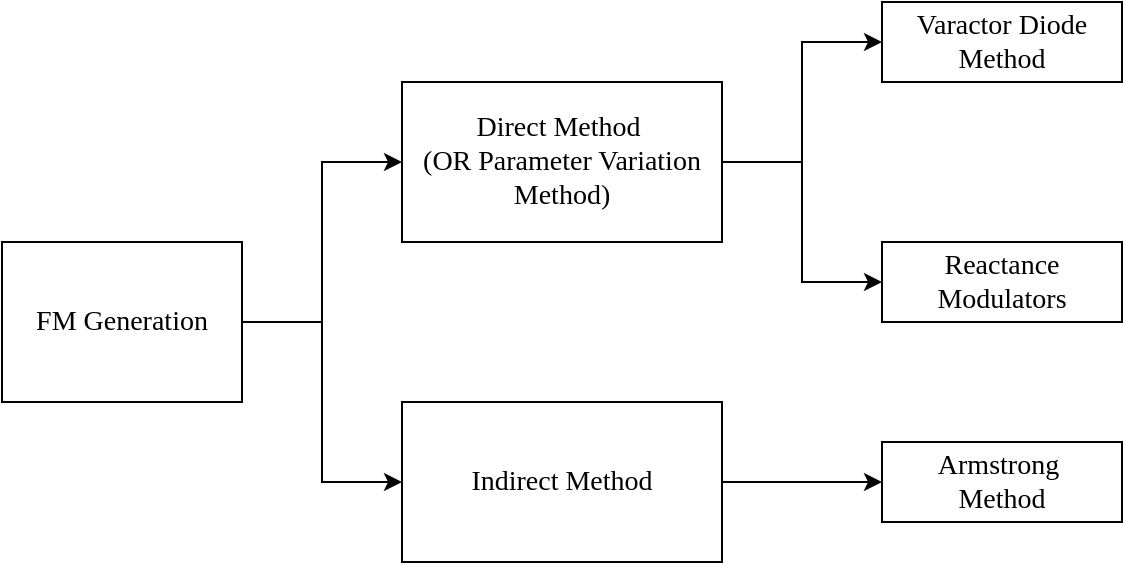 <mxfile version="26.0.7">
  <diagram name="Page-1" id="H2IigDHyVsFefAWN87eN">
    <mxGraphModel dx="954" dy="657" grid="1" gridSize="10" guides="1" tooltips="1" connect="1" arrows="1" fold="1" page="1" pageScale="1" pageWidth="850" pageHeight="1100" math="0" shadow="0">
      <root>
        <mxCell id="0" />
        <mxCell id="1" parent="0" />
        <mxCell id="Dc_N5k8354I06E3vj6PY-7" style="edgeStyle=orthogonalEdgeStyle;rounded=0;orthogonalLoop=1;jettySize=auto;html=1;exitX=1;exitY=0.5;exitDx=0;exitDy=0;entryX=0;entryY=0.5;entryDx=0;entryDy=0;fontFamily=Times New Roman;fontSize=14;" parent="1" source="Dc_N5k8354I06E3vj6PY-1" target="Dc_N5k8354I06E3vj6PY-2" edge="1">
          <mxGeometry relative="1" as="geometry" />
        </mxCell>
        <mxCell id="Dc_N5k8354I06E3vj6PY-8" style="edgeStyle=orthogonalEdgeStyle;rounded=0;orthogonalLoop=1;jettySize=auto;html=1;exitX=1;exitY=0.5;exitDx=0;exitDy=0;entryX=0;entryY=0.5;entryDx=0;entryDy=0;fontFamily=Times New Roman;fontSize=14;" parent="1" source="Dc_N5k8354I06E3vj6PY-1" target="Dc_N5k8354I06E3vj6PY-3" edge="1">
          <mxGeometry relative="1" as="geometry" />
        </mxCell>
        <mxCell id="Dc_N5k8354I06E3vj6PY-1" value="FM Generation" style="rounded=0;whiteSpace=wrap;html=1;fillColor=none;fontFamily=Times New Roman;fontSize=14;" parent="1" vertex="1">
          <mxGeometry x="120" y="160" width="120" height="80" as="geometry" />
        </mxCell>
        <mxCell id="4DMKjZbjTc3HrvHM1oSN-3" style="edgeStyle=orthogonalEdgeStyle;rounded=0;orthogonalLoop=1;jettySize=auto;html=1;exitX=1;exitY=0.5;exitDx=0;exitDy=0;entryX=0;entryY=0.5;entryDx=0;entryDy=0;fontFamily=Times New Roman;fontSize=14;" parent="1" source="Dc_N5k8354I06E3vj6PY-2" target="Dc_N5k8354I06E3vj6PY-4" edge="1">
          <mxGeometry relative="1" as="geometry" />
        </mxCell>
        <mxCell id="4DMKjZbjTc3HrvHM1oSN-4" style="edgeStyle=orthogonalEdgeStyle;rounded=0;orthogonalLoop=1;jettySize=auto;html=1;exitX=1;exitY=0.5;exitDx=0;exitDy=0;entryX=0;entryY=0.5;entryDx=0;entryDy=0;fontFamily=Times New Roman;fontSize=14;" parent="1" source="Dc_N5k8354I06E3vj6PY-2" target="Dc_N5k8354I06E3vj6PY-5" edge="1">
          <mxGeometry relative="1" as="geometry" />
        </mxCell>
        <mxCell id="Dc_N5k8354I06E3vj6PY-2" value="Direct Method&amp;nbsp;&lt;div&gt;(OR Parameter Variation Method)&lt;/div&gt;" style="rounded=0;whiteSpace=wrap;html=1;fillColor=none;fontFamily=Times New Roman;fontSize=14;" parent="1" vertex="1">
          <mxGeometry x="320" y="80" width="160" height="80" as="geometry" />
        </mxCell>
        <mxCell id="4DMKjZbjTc3HrvHM1oSN-5" style="edgeStyle=orthogonalEdgeStyle;rounded=0;orthogonalLoop=1;jettySize=auto;html=1;exitX=1;exitY=0.5;exitDx=0;exitDy=0;entryX=0;entryY=0.5;entryDx=0;entryDy=0;fontFamily=Times New Roman;fontSize=14;" parent="1" source="Dc_N5k8354I06E3vj6PY-3" target="Dc_N5k8354I06E3vj6PY-6" edge="1">
          <mxGeometry relative="1" as="geometry" />
        </mxCell>
        <mxCell id="Dc_N5k8354I06E3vj6PY-3" value="Indirect Method" style="rounded=0;whiteSpace=wrap;html=1;fillColor=none;fontFamily=Times New Roman;fontSize=14;" parent="1" vertex="1">
          <mxGeometry x="320" y="240" width="160" height="80" as="geometry" />
        </mxCell>
        <mxCell id="Dc_N5k8354I06E3vj6PY-4" value="Varactor Diode Method" style="rounded=0;whiteSpace=wrap;html=1;fillColor=none;fontFamily=Times New Roman;fontSize=14;" parent="1" vertex="1">
          <mxGeometry x="560" y="40" width="120" height="40" as="geometry" />
        </mxCell>
        <mxCell id="Dc_N5k8354I06E3vj6PY-5" value="Reactance Modulators" style="rounded=0;whiteSpace=wrap;html=1;fillColor=none;fontFamily=Times New Roman;fontSize=14;" parent="1" vertex="1">
          <mxGeometry x="560" y="160" width="120" height="40" as="geometry" />
        </mxCell>
        <mxCell id="Dc_N5k8354I06E3vj6PY-6" value="Armstrong&amp;nbsp;&lt;div&gt;Method&lt;/div&gt;" style="rounded=0;whiteSpace=wrap;html=1;fillColor=none;fontFamily=Times New Roman;fontSize=14;" parent="1" vertex="1">
          <mxGeometry x="560" y="260" width="120" height="40" as="geometry" />
        </mxCell>
      </root>
    </mxGraphModel>
  </diagram>
</mxfile>
